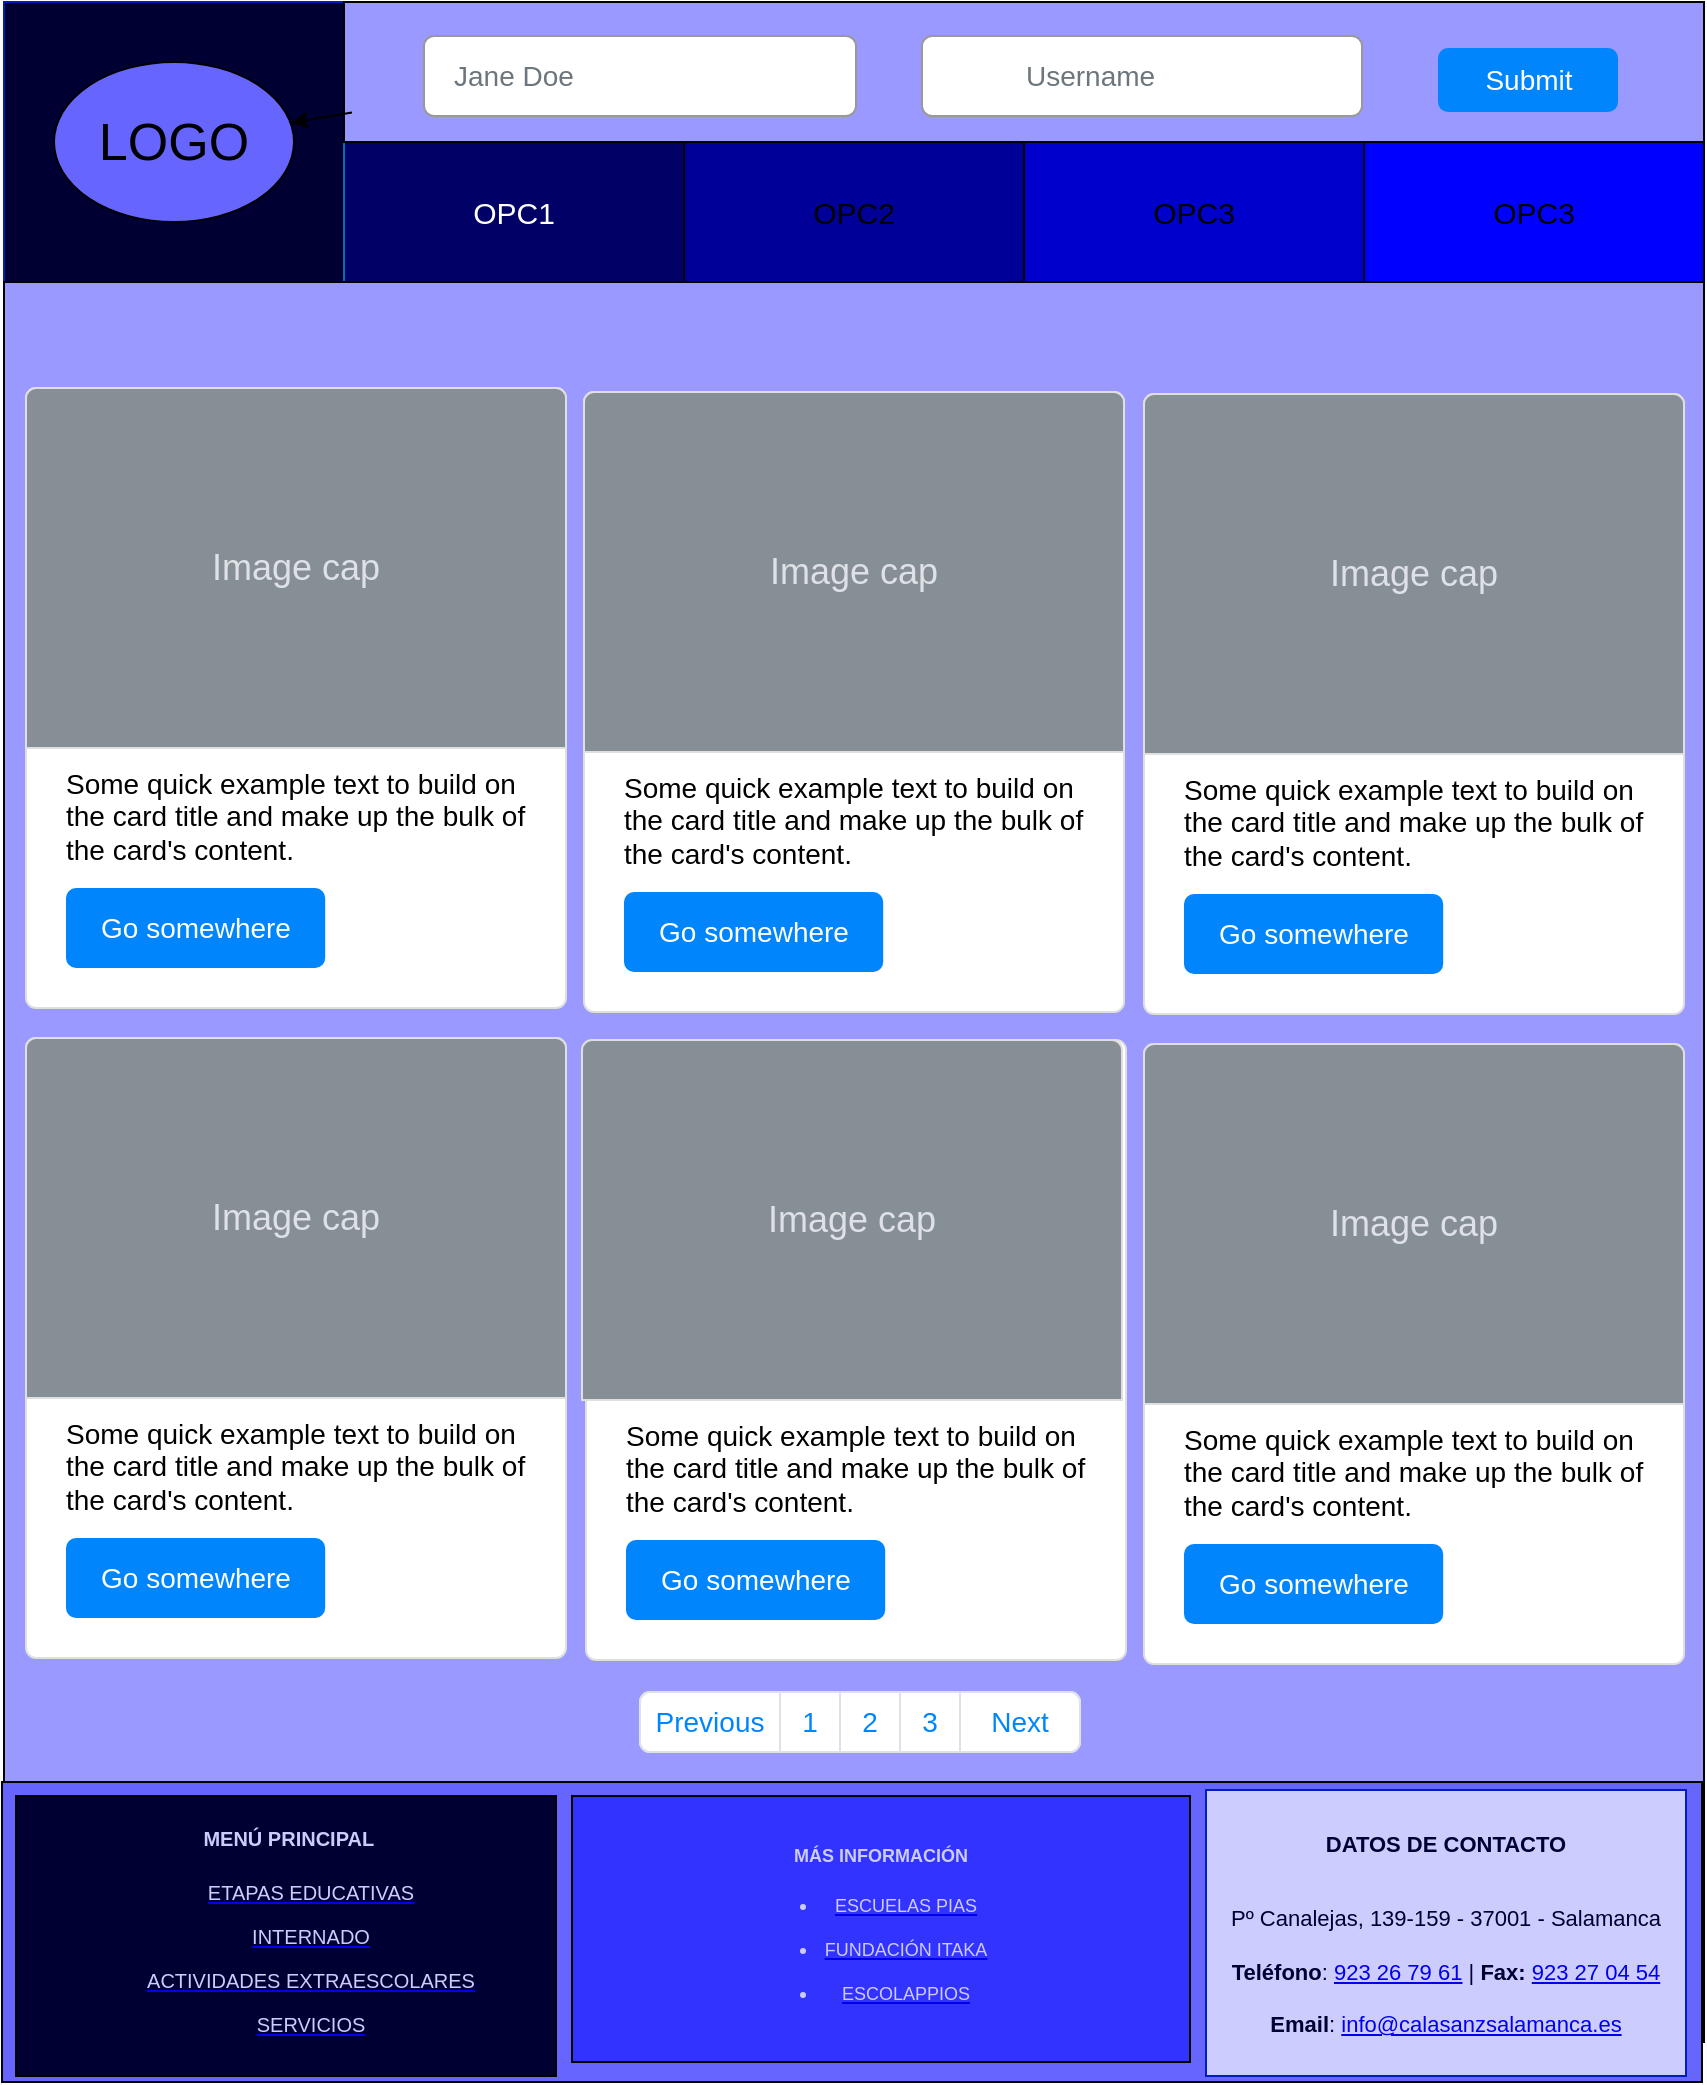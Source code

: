 <mxfile>
    <diagram id="rCXVtfarYAIZyLfnzVE2" name="Page-1">
        <mxGraphModel dx="2066" dy="779" grid="1" gridSize="10" guides="1" tooltips="1" connect="1" arrows="1" fold="1" page="1" pageScale="1" pageWidth="850" pageHeight="1100" math="0" shadow="0">
            <root>
                <mxCell id="0"/>
                <mxCell id="1" parent="0"/>
                <mxCell id="3" value="" style="rounded=0;whiteSpace=wrap;html=1;" parent="1" vertex="1">
                    <mxGeometry width="850" height="140" as="geometry"/>
                </mxCell>
                <mxCell id="4" value="" style="rounded=0;whiteSpace=wrap;html=1;fillColor=#000033;fontColor=#ffffff;strokeColor=#001DBC;" parent="1" vertex="1">
                    <mxGeometry width="170" height="140" as="geometry"/>
                </mxCell>
                <mxCell id="5" value="&lt;font style=&quot;font-size: 15px;&quot;&gt;OPC1&lt;/font&gt;" style="rounded=0;whiteSpace=wrap;html=1;fillColor=#000066;fontColor=#ffffff;strokeColor=#006EAF;" parent="1" vertex="1">
                    <mxGeometry x="170" y="70" width="170" height="70" as="geometry"/>
                </mxCell>
                <mxCell id="6" value="&lt;font style=&quot;font-size: 15px;&quot;&gt;OPC2&lt;/font&gt;" style="rounded=0;whiteSpace=wrap;html=1;fillColor=#000099;" parent="1" vertex="1">
                    <mxGeometry x="340" y="70" width="170" height="70" as="geometry"/>
                </mxCell>
                <mxCell id="7" value="&lt;font style=&quot;font-size: 15px;&quot;&gt;OPC3&lt;/font&gt;" style="rounded=0;whiteSpace=wrap;html=1;fillColor=#0000CC;" parent="1" vertex="1">
                    <mxGeometry x="510" y="70" width="170" height="70" as="geometry"/>
                </mxCell>
                <mxCell id="10" value="&lt;font style=&quot;font-size: 15px;&quot;&gt;OPC3&lt;/font&gt;" style="rounded=0;whiteSpace=wrap;html=1;fillColor=#0000FF;" parent="1" vertex="1">
                    <mxGeometry x="680" y="70" width="170" height="70" as="geometry"/>
                </mxCell>
                <mxCell id="20" value="" style="rounded=0;whiteSpace=wrap;html=1;fontSize=26;fillColor=#9999FF;" parent="1" vertex="1">
                    <mxGeometry y="140" width="850" height="880" as="geometry"/>
                </mxCell>
                <mxCell id="19" value="&lt;font style=&quot;font-size: 26px;&quot;&gt;LOGO&lt;/font&gt;" style="ellipse;whiteSpace=wrap;html=1;fontSize=15;fillColor=#6666FF;" parent="1" vertex="1">
                    <mxGeometry x="25" y="30" width="120" height="80" as="geometry"/>
                </mxCell>
                <mxCell id="28" value="&lt;b&gt;&lt;font style=&quot;font-size: 20px&quot;&gt;Card title&lt;/font&gt;&lt;/b&gt;&lt;br style=&quot;font-size: 14px&quot;&gt;&lt;br style=&quot;font-size: 14px&quot;&gt;Some quick example text to build on the card title and make up the bulk of the card's content." style="html=1;shadow=0;dashed=0;shape=mxgraph.bootstrap.rrect;rSize=5;strokeColor=#DFDFDF;html=1;whiteSpace=wrap;fillColor=#ffffff;fontColor=#000000;verticalAlign=bottom;align=left;spacing=20;spacingBottom=50;fontSize=14;" parent="1" vertex="1">
                    <mxGeometry x="11" y="193" width="270" height="310" as="geometry"/>
                </mxCell>
                <mxCell id="29" value="Image cap" style="html=1;shadow=0;dashed=0;shape=mxgraph.bootstrap.topButton;rSize=5;perimeter=none;whiteSpace=wrap;fillColor=#868E96;strokeColor=#DFDFDF;fontColor=#DEE2E6;resizeWidth=1;fontSize=18;" parent="28" vertex="1">
                    <mxGeometry width="270" height="180" relative="1" as="geometry"/>
                </mxCell>
                <mxCell id="30" value="Go somewhere" style="html=1;shadow=0;dashed=0;shape=mxgraph.bootstrap.rrect;rSize=5;perimeter=none;whiteSpace=wrap;fillColor=#0085FC;strokeColor=none;fontColor=#ffffff;resizeWidth=1;fontSize=14;" parent="28" vertex="1">
                    <mxGeometry y="1" width="129.6" height="40" relative="1" as="geometry">
                        <mxPoint x="20" y="-60" as="offset"/>
                    </mxGeometry>
                </mxCell>
                <mxCell id="31" value="&lt;b&gt;&lt;font style=&quot;font-size: 20px&quot;&gt;Card title&lt;/font&gt;&lt;/b&gt;&lt;br style=&quot;font-size: 14px&quot;&gt;&lt;br style=&quot;font-size: 14px&quot;&gt;Some quick example text to build on the card title and make up the bulk of the card's content." style="html=1;shadow=0;dashed=0;shape=mxgraph.bootstrap.rrect;rSize=5;strokeColor=#DFDFDF;html=1;whiteSpace=wrap;fillColor=#ffffff;fontColor=#000000;verticalAlign=bottom;align=left;spacing=20;spacingBottom=50;fontSize=14;" parent="1" vertex="1">
                    <mxGeometry x="290" y="195" width="270" height="310" as="geometry"/>
                </mxCell>
                <mxCell id="32" value="Image cap" style="html=1;shadow=0;dashed=0;shape=mxgraph.bootstrap.topButton;rSize=5;perimeter=none;whiteSpace=wrap;fillColor=#868E96;strokeColor=#DFDFDF;fontColor=#DEE2E6;resizeWidth=1;fontSize=18;" parent="31" vertex="1">
                    <mxGeometry width="270" height="180" relative="1" as="geometry"/>
                </mxCell>
                <mxCell id="33" value="Go somewhere" style="html=1;shadow=0;dashed=0;shape=mxgraph.bootstrap.rrect;rSize=5;perimeter=none;whiteSpace=wrap;fillColor=#0085FC;strokeColor=none;fontColor=#ffffff;resizeWidth=1;fontSize=14;" parent="31" vertex="1">
                    <mxGeometry y="1" width="129.6" height="40" relative="1" as="geometry">
                        <mxPoint x="20" y="-60" as="offset"/>
                    </mxGeometry>
                </mxCell>
                <mxCell id="34" value="&lt;b&gt;&lt;font style=&quot;font-size: 20px&quot;&gt;Card title&lt;/font&gt;&lt;/b&gt;&lt;br style=&quot;font-size: 14px&quot;&gt;&lt;br style=&quot;font-size: 14px&quot;&gt;Some quick example text to build on the card title and make up the bulk of the card's content." style="html=1;shadow=0;dashed=0;shape=mxgraph.bootstrap.rrect;rSize=5;strokeColor=#DFDFDF;html=1;whiteSpace=wrap;fillColor=#ffffff;fontColor=#000000;verticalAlign=bottom;align=left;spacing=20;spacingBottom=50;fontSize=14;" parent="1" vertex="1">
                    <mxGeometry x="570" y="196" width="270" height="310" as="geometry"/>
                </mxCell>
                <mxCell id="35" value="Image cap" style="html=1;shadow=0;dashed=0;shape=mxgraph.bootstrap.topButton;rSize=5;perimeter=none;whiteSpace=wrap;fillColor=#868E96;strokeColor=#DFDFDF;fontColor=#DEE2E6;resizeWidth=1;fontSize=18;" parent="34" vertex="1">
                    <mxGeometry width="270" height="180" relative="1" as="geometry"/>
                </mxCell>
                <mxCell id="36" value="Go somewhere" style="html=1;shadow=0;dashed=0;shape=mxgraph.bootstrap.rrect;rSize=5;perimeter=none;whiteSpace=wrap;fillColor=#0085FC;strokeColor=none;fontColor=#ffffff;resizeWidth=1;fontSize=14;" parent="34" vertex="1">
                    <mxGeometry y="1" width="129.6" height="40" relative="1" as="geometry">
                        <mxPoint x="20" y="-60" as="offset"/>
                    </mxGeometry>
                </mxCell>
                <mxCell id="42" value="" style="rounded=0;whiteSpace=wrap;html=1;fontSize=26;fillColor=#9999FF;" parent="1" vertex="1">
                    <mxGeometry x="170" width="680" height="70" as="geometry"/>
                </mxCell>
                <mxCell id="51" value="" style="html=1;shadow=0;dashed=0;shape=mxgraph.bootstrap.rrect;rSize=5;strokeColor=#DEE2E6;html=1;whiteSpace=wrap;fillColor=#ffffff;fontColor=#0085FC;fontSize=14;" parent="1" vertex="1">
                    <mxGeometry x="318" y="845" width="220" height="30" as="geometry"/>
                </mxCell>
                <mxCell id="52" value="Previous" style="strokeColor=inherit;fillColor=inherit;gradientColor=inherit;fontColor=inherit;html=1;shadow=0;dashed=0;shape=mxgraph.bootstrap.leftButton;rSize=5;perimeter=none;whiteSpace=wrap;resizeHeight=1;fontSize=14;" parent="51" vertex="1">
                    <mxGeometry width="70" height="30" relative="1" as="geometry"/>
                </mxCell>
                <mxCell id="53" value="1" style="strokeColor=inherit;fillColor=inherit;gradientColor=inherit;fontColor=inherit;html=1;shadow=0;dashed=0;perimeter=none;whiteSpace=wrap;resizeHeight=1;fontSize=14;" parent="51" vertex="1">
                    <mxGeometry width="30" height="30" relative="1" as="geometry">
                        <mxPoint x="70" as="offset"/>
                    </mxGeometry>
                </mxCell>
                <mxCell id="54" value="2" style="strokeColor=inherit;fillColor=inherit;gradientColor=inherit;fontColor=inherit;html=1;shadow=0;dashed=0;perimeter=none;whiteSpace=wrap;resizeHeight=1;fontSize=14;" parent="51" vertex="1">
                    <mxGeometry width="30" height="30" relative="1" as="geometry">
                        <mxPoint x="100" as="offset"/>
                    </mxGeometry>
                </mxCell>
                <mxCell id="55" value="3" style="strokeColor=inherit;fillColor=inherit;gradientColor=inherit;fontColor=inherit;html=1;shadow=0;dashed=0;perimeter=none;whiteSpace=wrap;resizeHeight=1;fontSize=14;" parent="51" vertex="1">
                    <mxGeometry width="30" height="30" relative="1" as="geometry">
                        <mxPoint x="130" as="offset"/>
                    </mxGeometry>
                </mxCell>
                <mxCell id="56" value="Next" style="strokeColor=inherit;fillColor=inherit;gradientColor=inherit;fontColor=inherit;html=1;shadow=0;dashed=0;shape=mxgraph.bootstrap.rightButton;rSize=5;perimeter=none;whiteSpace=wrap;resizeHeight=1;fontSize=14;" parent="51" vertex="1">
                    <mxGeometry x="1" width="60" height="30" relative="1" as="geometry">
                        <mxPoint x="-60" as="offset"/>
                    </mxGeometry>
                </mxCell>
                <mxCell id="107" value="" style="edgeStyle=none;html=1;fontSize=26;" parent="1" target="19" edge="1">
                    <mxGeometry relative="1" as="geometry">
                        <mxPoint x="174.0" y="55.251" as="sourcePoint"/>
                    </mxGeometry>
                </mxCell>
                <mxCell id="69" value="&lt;b&gt;&lt;font style=&quot;font-size: 20px&quot;&gt;Card title&lt;/font&gt;&lt;/b&gt;&lt;br style=&quot;font-size: 14px&quot;&gt;&lt;br style=&quot;font-size: 14px&quot;&gt;Some quick example text to build on the card title and make up the bulk of the card's content." style="html=1;shadow=0;dashed=0;shape=mxgraph.bootstrap.rrect;rSize=5;strokeColor=#DFDFDF;html=1;whiteSpace=wrap;fillColor=#ffffff;fontColor=#000000;verticalAlign=bottom;align=left;spacing=20;spacingBottom=50;fontSize=14;" parent="1" vertex="1">
                    <mxGeometry x="11" y="518" width="270" height="310" as="geometry"/>
                </mxCell>
                <mxCell id="70" value="Image cap" style="html=1;shadow=0;dashed=0;shape=mxgraph.bootstrap.topButton;rSize=5;perimeter=none;whiteSpace=wrap;fillColor=#868E96;strokeColor=#DFDFDF;fontColor=#DEE2E6;resizeWidth=1;fontSize=18;" parent="69" vertex="1">
                    <mxGeometry width="270" height="180" relative="1" as="geometry"/>
                </mxCell>
                <mxCell id="71" value="Go somewhere" style="html=1;shadow=0;dashed=0;shape=mxgraph.bootstrap.rrect;rSize=5;perimeter=none;whiteSpace=wrap;fillColor=#0085FC;strokeColor=none;fontColor=#ffffff;resizeWidth=1;fontSize=14;" parent="69" vertex="1">
                    <mxGeometry y="1" width="129.6" height="40" relative="1" as="geometry">
                        <mxPoint x="20" y="-60" as="offset"/>
                    </mxGeometry>
                </mxCell>
                <mxCell id="72" value="&lt;b&gt;&lt;font style=&quot;font-size: 20px&quot;&gt;Card title&lt;/font&gt;&lt;/b&gt;&lt;br style=&quot;font-size: 14px&quot;&gt;&lt;br style=&quot;font-size: 14px&quot;&gt;Some quick example text to build on the card title and make up the bulk of the card's content." style="html=1;shadow=0;dashed=0;shape=mxgraph.bootstrap.rrect;rSize=5;strokeColor=#DFDFDF;html=1;whiteSpace=wrap;fillColor=#ffffff;fontColor=#000000;verticalAlign=bottom;align=left;spacing=20;spacingBottom=50;fontSize=14;" parent="1" vertex="1">
                    <mxGeometry x="291" y="519" width="270" height="310" as="geometry"/>
                </mxCell>
                <mxCell id="73" value="Image cap" style="html=1;shadow=0;dashed=0;shape=mxgraph.bootstrap.topButton;rSize=5;perimeter=none;whiteSpace=wrap;fillColor=#868E96;strokeColor=#DFDFDF;fontColor=#DEE2E6;resizeWidth=1;fontSize=18;" parent="72" vertex="1">
                    <mxGeometry width="270" height="180" relative="1" as="geometry">
                        <mxPoint x="-2" as="offset"/>
                    </mxGeometry>
                </mxCell>
                <mxCell id="74" value="Go somewhere" style="html=1;shadow=0;dashed=0;shape=mxgraph.bootstrap.rrect;rSize=5;perimeter=none;whiteSpace=wrap;fillColor=#0085FC;strokeColor=none;fontColor=#ffffff;resizeWidth=1;fontSize=14;" parent="72" vertex="1">
                    <mxGeometry y="1" width="129.6" height="40" relative="1" as="geometry">
                        <mxPoint x="20" y="-60" as="offset"/>
                    </mxGeometry>
                </mxCell>
                <mxCell id="75" value="&lt;b&gt;&lt;font style=&quot;font-size: 20px&quot;&gt;Card title&lt;/font&gt;&lt;/b&gt;&lt;br style=&quot;font-size: 14px&quot;&gt;&lt;br style=&quot;font-size: 14px&quot;&gt;Some quick example text to build on the card title and make up the bulk of the card's content." style="html=1;shadow=0;dashed=0;shape=mxgraph.bootstrap.rrect;rSize=5;strokeColor=#DFDFDF;html=1;whiteSpace=wrap;fillColor=#ffffff;fontColor=#000000;verticalAlign=bottom;align=left;spacing=20;spacingBottom=50;fontSize=14;" parent="1" vertex="1">
                    <mxGeometry x="570" y="521" width="270" height="310" as="geometry"/>
                </mxCell>
                <mxCell id="76" value="Image cap" style="html=1;shadow=0;dashed=0;shape=mxgraph.bootstrap.topButton;rSize=5;perimeter=none;whiteSpace=wrap;fillColor=#868E96;strokeColor=#DFDFDF;fontColor=#DEE2E6;resizeWidth=1;fontSize=18;" parent="75" vertex="1">
                    <mxGeometry width="270" height="180" relative="1" as="geometry"/>
                </mxCell>
                <mxCell id="77" value="Go somewhere" style="html=1;shadow=0;dashed=0;shape=mxgraph.bootstrap.rrect;rSize=5;perimeter=none;whiteSpace=wrap;fillColor=#0085FC;strokeColor=none;fontColor=#ffffff;resizeWidth=1;fontSize=14;" parent="75" vertex="1">
                    <mxGeometry y="1" width="129.6" height="40" relative="1" as="geometry">
                        <mxPoint x="20" y="-60" as="offset"/>
                    </mxGeometry>
                </mxCell>
                <mxCell id="79" value="" style="rounded=0;whiteSpace=wrap;html=1;fontSize=26;fillColor=#6666FF;" parent="1" vertex="1">
                    <mxGeometry x="-1" y="890" width="850" height="150" as="geometry"/>
                </mxCell>
                <mxCell id="99" value="Jane Doe" style="html=1;shadow=0;dashed=0;shape=mxgraph.bootstrap.rrect;rSize=5;fillColor=#ffffff;strokeColor=#999999;align=left;spacing=15;fontSize=14;fontColor=#6C767D;" parent="1" vertex="1">
                    <mxGeometry x="210" y="17" width="216" height="40" as="geometry"/>
                </mxCell>
                <mxCell id="100" value="Username" style="html=1;shadow=0;dashed=0;shape=mxgraph.bootstrap.rrect;rSize=5;fillColor=#ffffff;strokeColor=#999999;align=left;spacingLeft=50;fontSize=14;fontColor=#6C767D;" parent="1" vertex="1">
                    <mxGeometry x="459" y="17" width="220" height="40" as="geometry"/>
                </mxCell>
                <mxCell id="103" value="Submit" style="html=1;shadow=0;dashed=0;shape=mxgraph.bootstrap.rrect;rSize=5;fillColor=#0085FC;strokeColor=none;align=center;spacing=15;fontSize=14;fontColor=#ffffff;" parent="1" vertex="1">
                    <mxGeometry x="717" y="23" width="90" height="32" as="geometry"/>
                </mxCell>
                <mxCell id="112" value="&lt;p style=&quot;font-size: 11px;&quot;&gt;&lt;b style=&quot;&quot;&gt;&lt;font color=&quot;#000033&quot; style=&quot;font-size: 11px;&quot;&gt;DATOS DE CONTACTO&lt;/font&gt;&lt;/b&gt;&lt;/p&gt;&lt;p style=&quot;font-size: 11px;&quot;&gt;&lt;font color=&quot;#000033&quot; style=&quot;font-size: 11px;&quot;&gt;&lt;br&gt;                Pº Canalejas, 139-159 - 37001 - Salamanca&lt;br&gt;&lt;br&gt;                &lt;b style=&quot;&quot;&gt;Teléfono&lt;/b&gt;: &lt;a style=&quot;&quot; href=&quot;tel:923267961&quot;&gt;923 26 79 61&lt;/a&gt; | &lt;b style=&quot;&quot;&gt;Fax:&lt;/b&gt; &lt;a style=&quot;&quot; href=&quot;tel:923270454&quot;&gt;923 27 04 54&lt;/a&gt;&lt;br&gt;&lt;br&gt;                &lt;b style=&quot;&quot;&gt;Email&lt;/b&gt;: &lt;a href=&quot;mailto:info@calasanzsalamanca.es&quot; style=&quot;&quot;&gt;info@calasanzsalamanca.es&lt;/a&gt;&lt;/font&gt;&lt;/p&gt;" style="rounded=0;whiteSpace=wrap;html=1;fillColor=#CCCCFF;fontColor=#ffffff;strokeColor=#001DBC;" parent="1" vertex="1">
                    <mxGeometry x="601" y="894" width="240" height="143" as="geometry"/>
                </mxCell>
                <mxCell id="114" value="&lt;p style=&quot;font-size: 10px;&quot;&gt;&lt;b style=&quot;&quot;&gt;&lt;font color=&quot;#ccccff&quot; style=&quot;font-size: 10px;&quot;&gt;&amp;nbsp;MENÚ PRINCIPAL&lt;/font&gt;&lt;/b&gt;&lt;/p&gt;&lt;ul style=&quot;line-height: 22px; padding-inline-start: 25px !important; font-size: 10px;&quot;&gt;&lt;li style=&quot;&quot;&gt;&lt;a href=&quot;https://www.calasanzsalamanca.es/etapas-educativas/&quot; style=&quot;&quot;&gt;&lt;font color=&quot;#ccccff&quot; style=&quot;font-size: 10px;&quot;&gt;ETAPAS EDUCATIVAS&lt;/font&gt;&lt;/a&gt;&lt;/li&gt;&lt;li style=&quot;&quot;&gt;&lt;a href=&quot;https://www.calasanzsalamanca.es/internado/&quot; style=&quot;&quot;&gt;&lt;font color=&quot;#ccccff&quot; style=&quot;font-size: 10px;&quot;&gt;INTERNADO&lt;/font&gt;&lt;/a&gt;&lt;/li&gt;&lt;li style=&quot;&quot;&gt;&lt;a href=&quot;https://www.calasanzsalamanca.es/actividades-extraescolares/&quot; style=&quot;&quot;&gt;&lt;font color=&quot;#ccccff&quot; style=&quot;font-size: 10px;&quot;&gt;ACTIVIDADES EXTRAESCOLARES&lt;/font&gt;&lt;/a&gt;&lt;/li&gt;&lt;li style=&quot;&quot;&gt;&lt;a href=&quot;https://www.calasanzsalamanca.es/servicios/&quot; style=&quot;&quot;&gt;&lt;font color=&quot;#ccccff&quot; style=&quot;font-size: 10px;&quot;&gt;SERVICIOS&lt;/font&gt;&lt;/a&gt;&lt;/li&gt;&lt;/ul&gt;" style="rounded=0;whiteSpace=wrap;html=1;fontSize=11;fontColor=#000033;fillColor=#000033;" parent="1" vertex="1">
                    <mxGeometry x="6" y="897" width="270" height="140" as="geometry"/>
                </mxCell>
                <mxCell id="115" value="&lt;p style=&quot;font-size: 9px;&quot;&gt;&lt;b style=&quot;&quot;&gt;&lt;font style=&quot;font-size: 9px;&quot;&gt;MÁS INFORMACIÓN&lt;/font&gt;&lt;/b&gt;&lt;/p&gt;&lt;ul style=&quot;line-height: 22px; padding-inline-start: 25px !important; font-size: 9px;&quot;&gt;&lt;li style=&quot;&quot;&gt;&lt;a target=&quot;_blank&quot; href=&quot;http://www.escolapiosbetania.org/&quot; style=&quot;&quot;&gt;&lt;font color=&quot;#ccccff&quot; style=&quot;font-size: 9px;&quot;&gt;ESCUELAS PIAS&lt;/font&gt;&lt;/a&gt;&lt;/li&gt;&lt;li style=&quot;&quot;&gt;&lt;a target=&quot;_blank&quot; href=&quot;http://www.itakaescolapios.org/&quot; style=&quot;&quot;&gt;&lt;font color=&quot;#ccccff&quot; style=&quot;font-size: 9px;&quot;&gt;FUNDACIÓN ITAKA&lt;/font&gt;&lt;/a&gt;&lt;/li&gt;&lt;li style=&quot;&quot;&gt;&lt;a target=&quot;_blank&quot; href=&quot;http://escolappios.es/&quot; style=&quot;&quot;&gt;&lt;font color=&quot;#ccccff&quot; style=&quot;font-size: 9px;&quot;&gt;ESCOLAPPIOS&lt;/font&gt;&lt;/a&gt;&lt;/li&gt;&lt;/ul&gt;" style="rounded=0;whiteSpace=wrap;html=1;fontSize=10;fontColor=#CCCCFF;fillColor=#3333FF;" parent="1" vertex="1">
                    <mxGeometry x="284" y="897" width="309" height="133" as="geometry"/>
                </mxCell>
            </root>
        </mxGraphModel>
    </diagram>
</mxfile>